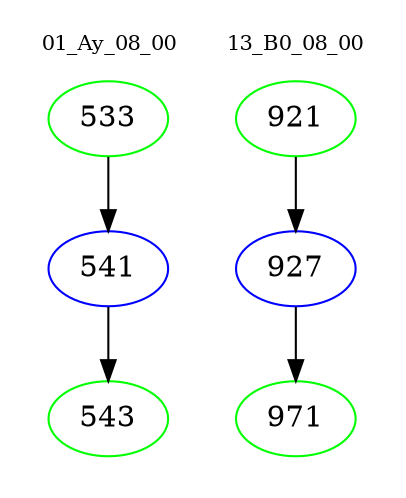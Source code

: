 digraph{
subgraph cluster_0 {
color = white
label = "01_Ay_08_00";
fontsize=10;
T0_533 [label="533", color="green"]
T0_533 -> T0_541 [color="black"]
T0_541 [label="541", color="blue"]
T0_541 -> T0_543 [color="black"]
T0_543 [label="543", color="green"]
}
subgraph cluster_1 {
color = white
label = "13_B0_08_00";
fontsize=10;
T1_921 [label="921", color="green"]
T1_921 -> T1_927 [color="black"]
T1_927 [label="927", color="blue"]
T1_927 -> T1_971 [color="black"]
T1_971 [label="971", color="green"]
}
}
